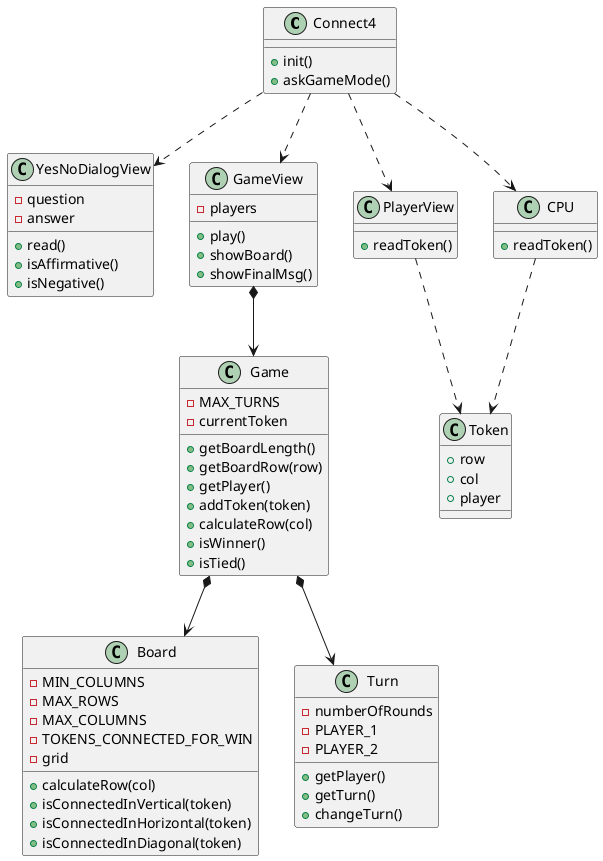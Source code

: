 @startuml
Connect4 ..> YesNoDialogView
Connect4 ..> GameView
Connect4 : + init()
Connect4 : + askGameMode()
Connect4 ..> PlayerView
Connect4 ..> CPU

YesNoDialogView : - question
YesNoDialogView : - answer
YesNoDialogView : + read()
YesNoDialogView : + isAffirmative()
YesNoDialogView : + isNegative()

CPU : + readToken()
CPU ..>Token

PlayerView : + readToken()
PlayerView ..>Token

GameView : - players
GameView *--> Game
GameView : + play()
GameView : + showBoard()
GameView : + showFinalMsg()

Game : - MAX_TURNS
Game : - currentToken
Game *--> Board
Game *--> Turn
Game : + getBoardLength()
Game : + getBoardRow(row)
Game : + getPlayer()
Game : + addToken(token)
Game : + calculateRow(col)
Game : + isWinner()
Game : + isTied()

Board : - MIN_COLUMNS
Board : - MAX_ROWS
Board : - MAX_COLUMNS
Board : - TOKENS_CONNECTED_FOR_WIN
Board : - grid
Board : + calculateRow(col)
Board : + isConnectedInVertical(token)
Board : + isConnectedInHorizontal(token)
Board : + isConnectedInDiagonal(token)

Turn : - numberOfRounds
Turn : - PLAYER_1
Turn : - PLAYER_2
Turn : + getPlayer()
Turn : + getTurn()
Turn : + changeTurn()

Token : + row
Token : + col
Token : + player

@enduml